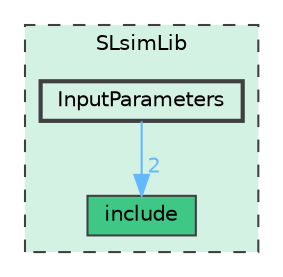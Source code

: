 digraph "SLsimLib/InputParameters"
{
 // LATEX_PDF_SIZE
  bgcolor="transparent";
  edge [fontname=Helvetica,fontsize=10,labelfontname=Helvetica,labelfontsize=10];
  node [fontname=Helvetica,fontsize=10,shape=box,height=0.2,width=0.4];
  compound=true
  subgraph clusterdir_55925bd33ed9b71a1b473542f7ae7f24 {
    graph [ bgcolor="#d4f2e4", pencolor="grey25", label="SLsimLib", fontname=Helvetica,fontsize=10 style="filled,dashed", URL="dir_55925bd33ed9b71a1b473542f7ae7f24.html",tooltip=""]
  dir_d255db3c0926674bed0b75f79a4d7ac7 [label="include", fillcolor="#3fc786", color="grey25", style="filled", URL="dir_d255db3c0926674bed0b75f79a4d7ac7.html",tooltip=""];
  dir_a8a1e2e13d9cef1671fbb9bc9b8f0859 [label="InputParameters", fillcolor="#d4f2e4", color="grey25", style="filled,bold", URL="dir_a8a1e2e13d9cef1671fbb9bc9b8f0859.html",tooltip=""];
  }
  dir_a8a1e2e13d9cef1671fbb9bc9b8f0859->dir_d255db3c0926674bed0b75f79a4d7ac7 [headlabel="2", labeldistance=1.5 headhref="dir_000010_000009.html" href="dir_000010_000009.html" color="steelblue1" fontcolor="steelblue1"];
}
